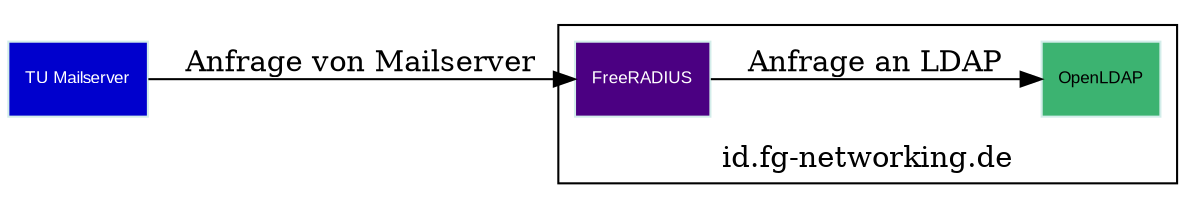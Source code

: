 digraph G {
node [
    shape=box, 
    fontname="arial",
    fontsize=8,
    style=filled,
    color="#d3edea"
  ];
  splines="compound"

  compound=true;
  rankdir=LR;
  subgraph cluster_id{
  radius [label="FreeRADIUS", style="filled", fillcolor="indigo", fontcolor="white"];
  ldap [label="OpenLDAP", style="filled", fillcolor="mediumseagreen"];
  label="id.fg-networking.de";
  labelloc=b;
}
  mail [label="TU Mailserver", style="filled", fillcolor="blue3", fontcolor="white"];
  mail -> radius [label="Anfrage von Mailserver"];
  radius -> ldap [label="Anfrage an LDAP"];
  margin=0; //margins around graphic and subgraphs
  nodesep=0.3; //minimal distance between nodes and subgraphs
  }
